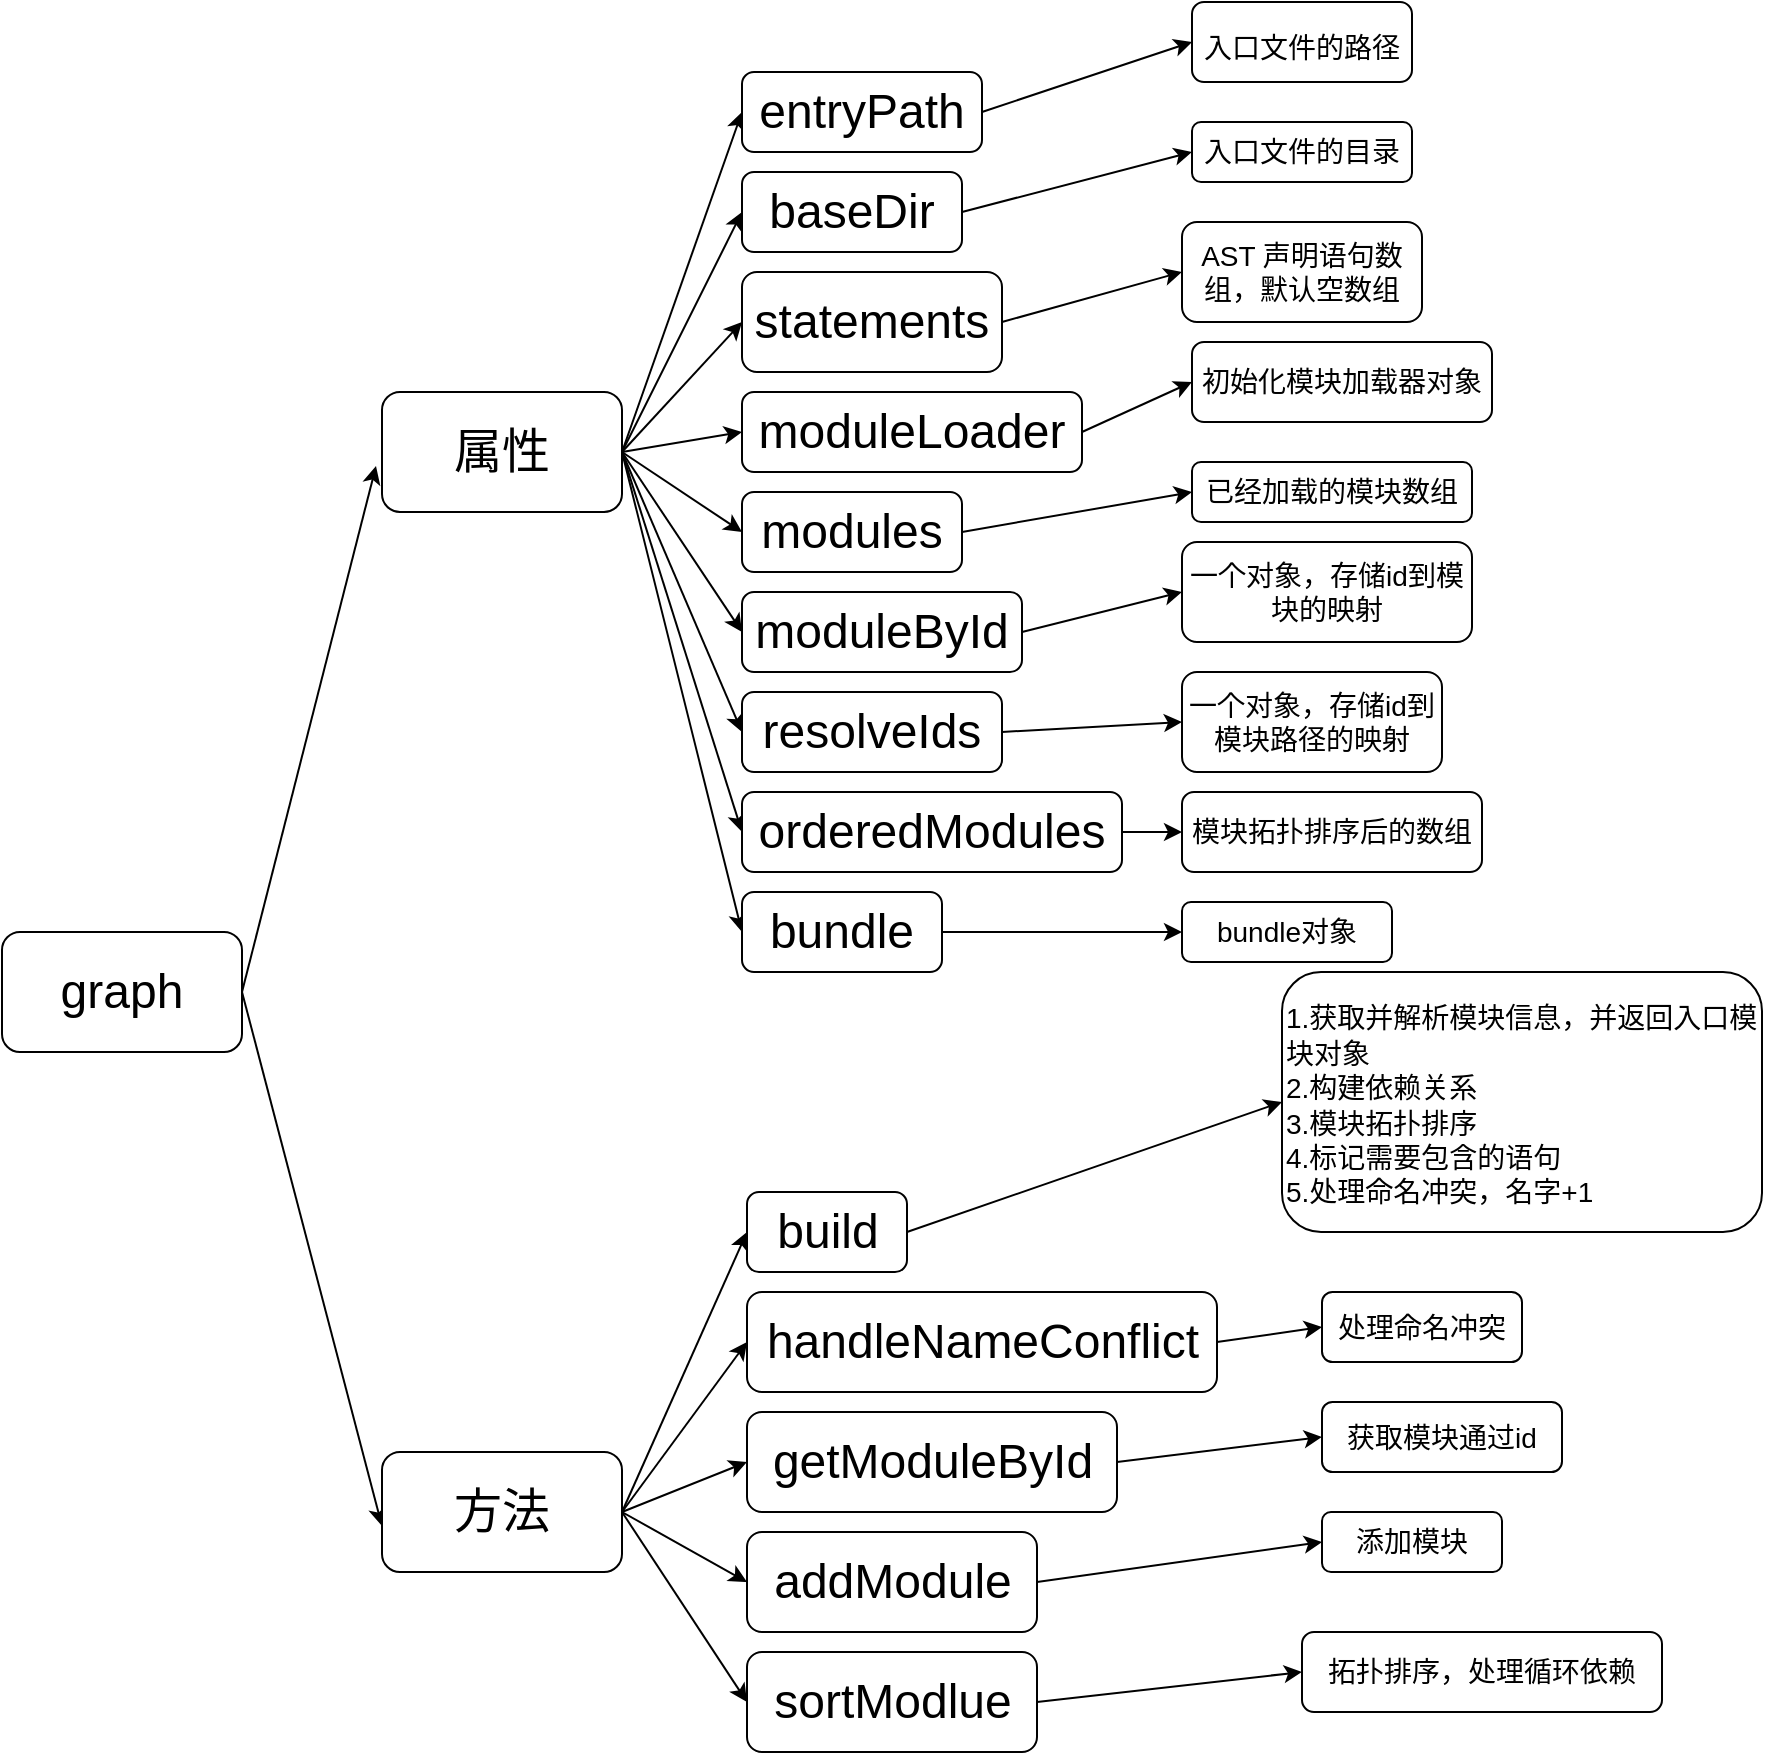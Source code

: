 <mxfile>
    <diagram id="PttrdeZcZiDGaixPCqmU" name="第 1 页">
        <mxGraphModel dx="978" dy="727" grid="1" gridSize="10" guides="1" tooltips="1" connect="1" arrows="1" fold="1" page="1" pageScale="1" pageWidth="1654" pageHeight="2336" math="0" shadow="0">
            <root>
                <mxCell id="0"/>
                <mxCell id="1" parent="0"/>
                <mxCell id="42" style="edgeStyle=none;html=1;exitX=1;exitY=0.5;exitDx=0;exitDy=0;entryX=-0.025;entryY=0.617;entryDx=0;entryDy=0;entryPerimeter=0;fontSize=14;" edge="1" parent="1" source="2" target="3">
                    <mxGeometry relative="1" as="geometry"/>
                </mxCell>
                <mxCell id="43" style="edgeStyle=none;html=1;exitX=1;exitY=0.5;exitDx=0;exitDy=0;entryX=0;entryY=0.617;entryDx=0;entryDy=0;entryPerimeter=0;fontSize=14;" edge="1" parent="1" source="2" target="4">
                    <mxGeometry relative="1" as="geometry"/>
                </mxCell>
                <mxCell id="2" value="&lt;font style=&quot;font-size: 24px;&quot;&gt;graph&lt;/font&gt;" style="rounded=1;whiteSpace=wrap;html=1;" vertex="1" parent="1">
                    <mxGeometry x="10" y="1340" width="120" height="60" as="geometry"/>
                </mxCell>
                <mxCell id="33" style="edgeStyle=none;html=1;exitX=1;exitY=0.5;exitDx=0;exitDy=0;entryX=0;entryY=0.5;entryDx=0;entryDy=0;fontSize=14;" edge="1" parent="1" source="3" target="6">
                    <mxGeometry relative="1" as="geometry"/>
                </mxCell>
                <mxCell id="34" style="edgeStyle=none;html=1;exitX=1;exitY=0.5;exitDx=0;exitDy=0;entryX=0;entryY=0.5;entryDx=0;entryDy=0;fontSize=14;" edge="1" parent="1" source="3" target="7">
                    <mxGeometry relative="1" as="geometry"/>
                </mxCell>
                <mxCell id="35" style="edgeStyle=none;html=1;exitX=1;exitY=0.5;exitDx=0;exitDy=0;entryX=0;entryY=0.5;entryDx=0;entryDy=0;fontSize=14;" edge="1" parent="1" source="3" target="8">
                    <mxGeometry relative="1" as="geometry"/>
                </mxCell>
                <mxCell id="36" style="edgeStyle=none;html=1;exitX=1;exitY=0.5;exitDx=0;exitDy=0;entryX=0;entryY=0.5;entryDx=0;entryDy=0;fontSize=14;" edge="1" parent="1" source="3" target="9">
                    <mxGeometry relative="1" as="geometry"/>
                </mxCell>
                <mxCell id="37" style="edgeStyle=none;html=1;exitX=1;exitY=0.5;exitDx=0;exitDy=0;entryX=0;entryY=0.5;entryDx=0;entryDy=0;fontSize=14;" edge="1" parent="1" source="3" target="10">
                    <mxGeometry relative="1" as="geometry"/>
                </mxCell>
                <mxCell id="38" style="edgeStyle=none;html=1;exitX=1;exitY=0.5;exitDx=0;exitDy=0;entryX=0;entryY=0.5;entryDx=0;entryDy=0;fontSize=14;" edge="1" parent="1" source="3" target="11">
                    <mxGeometry relative="1" as="geometry"/>
                </mxCell>
                <mxCell id="39" style="edgeStyle=none;html=1;exitX=1;exitY=0.5;exitDx=0;exitDy=0;entryX=0;entryY=0.5;entryDx=0;entryDy=0;fontSize=14;" edge="1" parent="1" source="3" target="12">
                    <mxGeometry relative="1" as="geometry"/>
                </mxCell>
                <mxCell id="40" style="edgeStyle=none;html=1;exitX=1;exitY=0.5;exitDx=0;exitDy=0;entryX=0;entryY=0.5;entryDx=0;entryDy=0;fontSize=14;" edge="1" parent="1" source="3" target="13">
                    <mxGeometry relative="1" as="geometry"/>
                </mxCell>
                <mxCell id="41" style="edgeStyle=none;html=1;exitX=1;exitY=0.5;exitDx=0;exitDy=0;entryX=0;entryY=0.5;entryDx=0;entryDy=0;fontSize=14;" edge="1" parent="1" source="3" target="14">
                    <mxGeometry relative="1" as="geometry"/>
                </mxCell>
                <mxCell id="3" value="属性" style="rounded=1;whiteSpace=wrap;html=1;fontSize=24;" vertex="1" parent="1">
                    <mxGeometry x="200" y="1070" width="120" height="60" as="geometry"/>
                </mxCell>
                <mxCell id="50" style="edgeStyle=none;html=1;exitX=1;exitY=0.5;exitDx=0;exitDy=0;entryX=0;entryY=0.5;entryDx=0;entryDy=0;fontSize=24;" edge="1" parent="1" source="4" target="44">
                    <mxGeometry relative="1" as="geometry"/>
                </mxCell>
                <mxCell id="51" style="edgeStyle=none;html=1;exitX=1;exitY=0.5;exitDx=0;exitDy=0;entryX=0;entryY=0.5;entryDx=0;entryDy=0;fontSize=24;" edge="1" parent="1" source="4" target="45">
                    <mxGeometry relative="1" as="geometry"/>
                </mxCell>
                <mxCell id="52" style="edgeStyle=none;html=1;exitX=1;exitY=0.5;exitDx=0;exitDy=0;entryX=0;entryY=0.5;entryDx=0;entryDy=0;fontSize=24;" edge="1" parent="1" source="4" target="46">
                    <mxGeometry relative="1" as="geometry"/>
                </mxCell>
                <mxCell id="53" style="edgeStyle=none;html=1;exitX=1;exitY=0.5;exitDx=0;exitDy=0;entryX=0;entryY=0.5;entryDx=0;entryDy=0;fontSize=24;" edge="1" parent="1" source="4" target="47">
                    <mxGeometry relative="1" as="geometry"/>
                </mxCell>
                <mxCell id="55" style="edgeStyle=none;html=1;exitX=1;exitY=0.5;exitDx=0;exitDy=0;entryX=0;entryY=0.5;entryDx=0;entryDy=0;fontSize=24;" edge="1" parent="1" source="4" target="48">
                    <mxGeometry relative="1" as="geometry"/>
                </mxCell>
                <mxCell id="4" value="方法" style="rounded=1;whiteSpace=wrap;html=1;fontSize=24;" vertex="1" parent="1">
                    <mxGeometry x="200" y="1600" width="120" height="60" as="geometry"/>
                </mxCell>
                <mxCell id="16" style="edgeStyle=none;html=1;exitX=1;exitY=0.5;exitDx=0;exitDy=0;entryX=0;entryY=0.5;entryDx=0;entryDy=0;fontSize=14;" edge="1" parent="1" source="6" target="15">
                    <mxGeometry relative="1" as="geometry"/>
                </mxCell>
                <mxCell id="6" value="entryPath" style="rounded=1;whiteSpace=wrap;html=1;fontSize=24;" vertex="1" parent="1">
                    <mxGeometry x="380" y="910" width="120" height="40" as="geometry"/>
                </mxCell>
                <mxCell id="18" style="edgeStyle=none;html=1;exitX=1;exitY=0.5;exitDx=0;exitDy=0;entryX=0;entryY=0.5;entryDx=0;entryDy=0;fontSize=14;" edge="1" parent="1" source="7" target="17">
                    <mxGeometry relative="1" as="geometry"/>
                </mxCell>
                <mxCell id="7" value="baseDir" style="rounded=1;whiteSpace=wrap;html=1;fontSize=24;" vertex="1" parent="1">
                    <mxGeometry x="380" y="960" width="110" height="40" as="geometry"/>
                </mxCell>
                <mxCell id="26" style="edgeStyle=none;html=1;exitX=1;exitY=0.5;exitDx=0;exitDy=0;entryX=0;entryY=0.5;entryDx=0;entryDy=0;fontSize=14;" edge="1" parent="1" source="8" target="19">
                    <mxGeometry relative="1" as="geometry"/>
                </mxCell>
                <mxCell id="8" value="statements" style="rounded=1;whiteSpace=wrap;html=1;fontSize=24;" vertex="1" parent="1">
                    <mxGeometry x="380" y="1010" width="130" height="50" as="geometry"/>
                </mxCell>
                <mxCell id="27" style="edgeStyle=none;html=1;exitX=1;exitY=0.5;exitDx=0;exitDy=0;entryX=0;entryY=0.5;entryDx=0;entryDy=0;fontSize=14;" edge="1" parent="1" source="9" target="20">
                    <mxGeometry relative="1" as="geometry"/>
                </mxCell>
                <mxCell id="9" value="moduleLoader" style="rounded=1;whiteSpace=wrap;html=1;fontSize=24;" vertex="1" parent="1">
                    <mxGeometry x="380" y="1070" width="170" height="40" as="geometry"/>
                </mxCell>
                <mxCell id="28" style="edgeStyle=none;html=1;exitX=1;exitY=0.5;exitDx=0;exitDy=0;entryX=0;entryY=0.5;entryDx=0;entryDy=0;fontSize=14;" edge="1" parent="1" source="10" target="21">
                    <mxGeometry relative="1" as="geometry"/>
                </mxCell>
                <mxCell id="10" value="modules" style="rounded=1;whiteSpace=wrap;html=1;fontSize=24;" vertex="1" parent="1">
                    <mxGeometry x="380" y="1120" width="110" height="40" as="geometry"/>
                </mxCell>
                <mxCell id="29" style="edgeStyle=none;html=1;exitX=1;exitY=0.5;exitDx=0;exitDy=0;entryX=0;entryY=0.5;entryDx=0;entryDy=0;fontSize=14;" edge="1" parent="1" source="11" target="22">
                    <mxGeometry relative="1" as="geometry"/>
                </mxCell>
                <mxCell id="11" value="moduleById" style="rounded=1;whiteSpace=wrap;html=1;fontSize=24;" vertex="1" parent="1">
                    <mxGeometry x="380" y="1170" width="140" height="40" as="geometry"/>
                </mxCell>
                <mxCell id="30" style="edgeStyle=none;html=1;exitX=1;exitY=0.5;exitDx=0;exitDy=0;entryX=0;entryY=0.5;entryDx=0;entryDy=0;fontSize=14;" edge="1" parent="1" source="12" target="23">
                    <mxGeometry relative="1" as="geometry"/>
                </mxCell>
                <mxCell id="12" value="resolveIds" style="rounded=1;whiteSpace=wrap;html=1;fontSize=24;" vertex="1" parent="1">
                    <mxGeometry x="380" y="1220" width="130" height="40" as="geometry"/>
                </mxCell>
                <mxCell id="31" style="edgeStyle=none;html=1;exitX=1;exitY=0.5;exitDx=0;exitDy=0;entryX=0;entryY=0.5;entryDx=0;entryDy=0;fontSize=14;" edge="1" parent="1" source="13" target="24">
                    <mxGeometry relative="1" as="geometry"/>
                </mxCell>
                <mxCell id="13" value="orderedModules" style="rounded=1;whiteSpace=wrap;html=1;fontSize=24;" vertex="1" parent="1">
                    <mxGeometry x="380" y="1270" width="190" height="40" as="geometry"/>
                </mxCell>
                <mxCell id="32" style="edgeStyle=none;html=1;exitX=1;exitY=0.5;exitDx=0;exitDy=0;entryX=0;entryY=0.5;entryDx=0;entryDy=0;fontSize=14;" edge="1" parent="1" source="14" target="25">
                    <mxGeometry relative="1" as="geometry"/>
                </mxCell>
                <mxCell id="14" value="bundle" style="rounded=1;whiteSpace=wrap;html=1;fontSize=24;" vertex="1" parent="1">
                    <mxGeometry x="380" y="1320" width="100" height="40" as="geometry"/>
                </mxCell>
                <mxCell id="15" value="&lt;font style=&quot;font-size: 14px;&quot;&gt;入口文件的路径&lt;/font&gt;" style="rounded=1;whiteSpace=wrap;html=1;fontSize=24;" vertex="1" parent="1">
                    <mxGeometry x="605" y="875" width="110" height="40" as="geometry"/>
                </mxCell>
                <mxCell id="17" value="入口文件的目录" style="rounded=1;whiteSpace=wrap;html=1;fontSize=14;" vertex="1" parent="1">
                    <mxGeometry x="605" y="935" width="110" height="30" as="geometry"/>
                </mxCell>
                <mxCell id="19" value="AST 声明语句数组，默认空数组" style="rounded=1;whiteSpace=wrap;html=1;fontSize=14;" vertex="1" parent="1">
                    <mxGeometry x="600" y="985" width="120" height="50" as="geometry"/>
                </mxCell>
                <mxCell id="20" value="初始化模块加载器对象" style="rounded=1;whiteSpace=wrap;html=1;fontSize=14;" vertex="1" parent="1">
                    <mxGeometry x="605" y="1045" width="150" height="40" as="geometry"/>
                </mxCell>
                <mxCell id="21" value="已经加载的模块数组" style="rounded=1;whiteSpace=wrap;html=1;fontSize=14;" vertex="1" parent="1">
                    <mxGeometry x="605" y="1105" width="140" height="30" as="geometry"/>
                </mxCell>
                <mxCell id="22" value="一个对象，存储id到模块的映射" style="rounded=1;whiteSpace=wrap;html=1;fontSize=14;" vertex="1" parent="1">
                    <mxGeometry x="600" y="1145" width="145" height="50" as="geometry"/>
                </mxCell>
                <mxCell id="23" value="一个对象，存储id到模块路径的映射" style="rounded=1;whiteSpace=wrap;html=1;fontSize=14;" vertex="1" parent="1">
                    <mxGeometry x="600" y="1210" width="130" height="50" as="geometry"/>
                </mxCell>
                <mxCell id="24" value="模块拓扑排序后的数组" style="rounded=1;whiteSpace=wrap;html=1;fontSize=14;" vertex="1" parent="1">
                    <mxGeometry x="600" y="1270" width="150" height="40" as="geometry"/>
                </mxCell>
                <mxCell id="25" value="bundle对象" style="rounded=1;whiteSpace=wrap;html=1;fontSize=14;" vertex="1" parent="1">
                    <mxGeometry x="600" y="1325" width="105" height="30" as="geometry"/>
                </mxCell>
                <mxCell id="62" style="edgeStyle=none;html=1;exitX=1;exitY=0.5;exitDx=0;exitDy=0;entryX=0;entryY=0.5;entryDx=0;entryDy=0;fontSize=14;" edge="1" parent="1" source="44" target="57">
                    <mxGeometry relative="1" as="geometry"/>
                </mxCell>
                <mxCell id="44" value="&lt;font style=&quot;font-size: 24px;&quot;&gt;build&lt;/font&gt;" style="rounded=1;whiteSpace=wrap;html=1;fontSize=14;" vertex="1" parent="1">
                    <mxGeometry x="382.5" y="1470" width="80" height="40" as="geometry"/>
                </mxCell>
                <mxCell id="63" style="edgeStyle=none;html=1;exitX=1;exitY=0.5;exitDx=0;exitDy=0;entryX=0;entryY=0.5;entryDx=0;entryDy=0;fontSize=14;" edge="1" parent="1" source="45" target="58">
                    <mxGeometry relative="1" as="geometry"/>
                </mxCell>
                <mxCell id="45" value="handleNameConflict" style="rounded=1;whiteSpace=wrap;html=1;fontSize=24;" vertex="1" parent="1">
                    <mxGeometry x="382.5" y="1520" width="235" height="50" as="geometry"/>
                </mxCell>
                <mxCell id="64" style="edgeStyle=none;html=1;exitX=1;exitY=0.5;exitDx=0;exitDy=0;entryX=0;entryY=0.5;entryDx=0;entryDy=0;fontSize=14;" edge="1" parent="1" source="46" target="59">
                    <mxGeometry relative="1" as="geometry"/>
                </mxCell>
                <mxCell id="46" value="getModuleById" style="rounded=1;whiteSpace=wrap;html=1;fontSize=24;" vertex="1" parent="1">
                    <mxGeometry x="382.5" y="1580" width="185" height="50" as="geometry"/>
                </mxCell>
                <mxCell id="65" style="edgeStyle=none;html=1;exitX=1;exitY=0.5;exitDx=0;exitDy=0;entryX=0;entryY=0.5;entryDx=0;entryDy=0;fontSize=14;" edge="1" parent="1" source="47" target="60">
                    <mxGeometry relative="1" as="geometry"/>
                </mxCell>
                <mxCell id="47" value="addModule" style="rounded=1;whiteSpace=wrap;html=1;fontSize=24;" vertex="1" parent="1">
                    <mxGeometry x="382.5" y="1640" width="145" height="50" as="geometry"/>
                </mxCell>
                <mxCell id="66" style="edgeStyle=none;html=1;exitX=1;exitY=0.5;exitDx=0;exitDy=0;entryX=0;entryY=0.5;entryDx=0;entryDy=0;fontSize=14;" edge="1" parent="1" source="48" target="61">
                    <mxGeometry relative="1" as="geometry"/>
                </mxCell>
                <mxCell id="48" value="sortModlue" style="rounded=1;whiteSpace=wrap;html=1;fontSize=24;" vertex="1" parent="1">
                    <mxGeometry x="382.5" y="1700" width="145" height="50" as="geometry"/>
                </mxCell>
                <mxCell id="57" value="&lt;p style=&quot;line-height: 60%;&quot;&gt;&lt;font style=&quot;font-size: 14px;&quot;&gt;1.获取并解析模块信息，并返回入口模块对象&lt;br&gt;2.构建依赖关系&lt;br&gt;3.模块拓扑排序&lt;br&gt;&lt;/font&gt;&lt;span style=&quot;background-color: initial; font-size: 14px;&quot;&gt;4.标记需要包含的语句&lt;br&gt;5.处理命名冲突，名字+1&lt;/span&gt;&lt;/p&gt;" style="rounded=1;whiteSpace=wrap;html=1;fontSize=24;align=left;" vertex="1" parent="1">
                    <mxGeometry x="650" y="1360" width="240" height="130" as="geometry"/>
                </mxCell>
                <mxCell id="58" value="处理命名冲突" style="rounded=1;whiteSpace=wrap;html=1;fontSize=14;" vertex="1" parent="1">
                    <mxGeometry x="670" y="1520" width="100" height="35" as="geometry"/>
                </mxCell>
                <mxCell id="59" value="获取模块通过id" style="rounded=1;whiteSpace=wrap;html=1;fontSize=14;" vertex="1" parent="1">
                    <mxGeometry x="670" y="1575" width="120" height="35" as="geometry"/>
                </mxCell>
                <mxCell id="60" value="添加模块" style="rounded=1;whiteSpace=wrap;html=1;fontSize=14;" vertex="1" parent="1">
                    <mxGeometry x="670" y="1630" width="90" height="30" as="geometry"/>
                </mxCell>
                <mxCell id="61" value="拓扑排序，处理循环依赖" style="rounded=1;whiteSpace=wrap;html=1;fontSize=14;" vertex="1" parent="1">
                    <mxGeometry x="660" y="1690" width="180" height="40" as="geometry"/>
                </mxCell>
            </root>
        </mxGraphModel>
    </diagram>
</mxfile>
